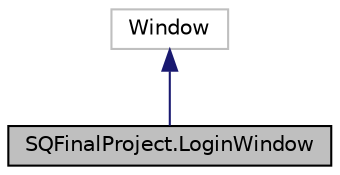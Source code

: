 digraph "SQFinalProject.LoginWindow"
{
 // LATEX_PDF_SIZE
  edge [fontname="Helvetica",fontsize="10",labelfontname="Helvetica",labelfontsize="10"];
  node [fontname="Helvetica",fontsize="10",shape=record];
  Node1 [label="SQFinalProject.LoginWindow",height=0.2,width=0.4,color="black", fillcolor="grey75", style="filled", fontcolor="black",tooltip="Interaction logic for LoginWindow.xaml"];
  Node2 -> Node1 [dir="back",color="midnightblue",fontsize="10",style="solid"];
  Node2 [label="Window",height=0.2,width=0.4,color="grey75", fillcolor="white", style="filled",tooltip=" "];
}
